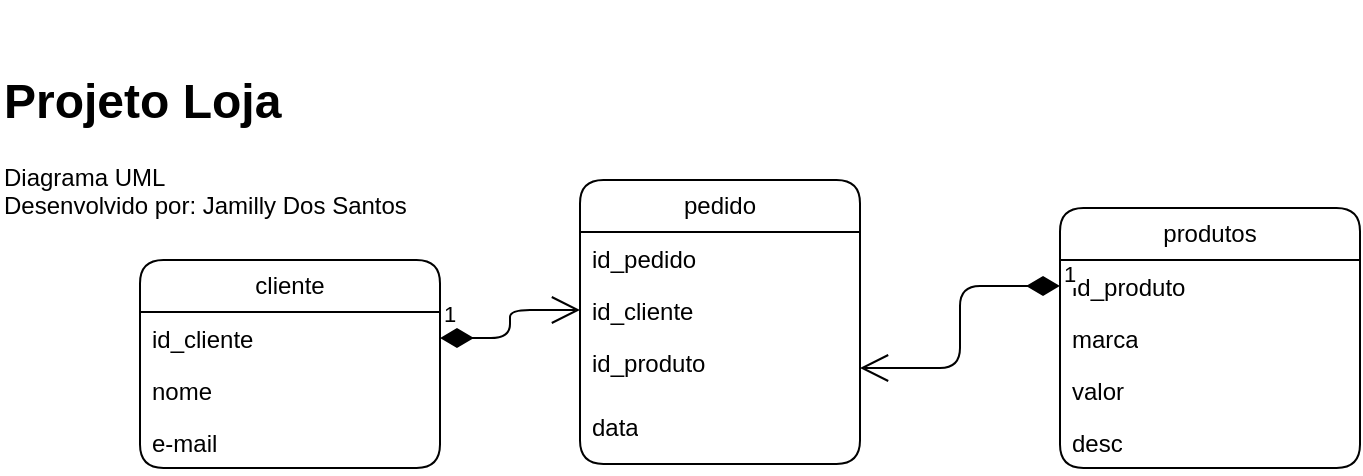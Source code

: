 <mxfile version="26.0.14">
  <diagram name="Página-1" id="1HCaQ4nXtetbDZ-C4bUk">
    <mxGraphModel dx="795" dy="463" grid="1" gridSize="10" guides="1" tooltips="1" connect="1" arrows="1" fold="1" page="1" pageScale="1" pageWidth="827" pageHeight="1169" math="0" shadow="0">
      <root>
        <mxCell id="0" />
        <mxCell id="1" parent="0" />
        <mxCell id="wqirOwqdKsv3tZ25nGpR-2" value="cliente" style="swimlane;fontStyle=0;childLayout=stackLayout;horizontal=1;startSize=26;fillColor=none;horizontalStack=0;resizeParent=1;resizeParentMax=0;resizeLast=0;collapsible=1;marginBottom=0;whiteSpace=wrap;html=1;rounded=1;" vertex="1" parent="1">
          <mxGeometry x="130" y="400" width="150" height="104" as="geometry" />
        </mxCell>
        <mxCell id="wqirOwqdKsv3tZ25nGpR-5" value="id_cliente" style="text;strokeColor=none;fillColor=none;align=left;verticalAlign=top;spacingLeft=4;spacingRight=4;overflow=hidden;rotatable=0;points=[[0,0.5],[1,0.5]];portConstraint=eastwest;whiteSpace=wrap;html=1;rounded=1;" vertex="1" parent="wqirOwqdKsv3tZ25nGpR-2">
          <mxGeometry y="26" width="150" height="26" as="geometry" />
        </mxCell>
        <mxCell id="wqirOwqdKsv3tZ25nGpR-3" value="&lt;div&gt;nome&lt;/div&gt;" style="text;strokeColor=none;fillColor=none;align=left;verticalAlign=top;spacingLeft=4;spacingRight=4;overflow=hidden;rotatable=0;points=[[0,0.5],[1,0.5]];portConstraint=eastwest;whiteSpace=wrap;html=1;rounded=1;" vertex="1" parent="wqirOwqdKsv3tZ25nGpR-2">
          <mxGeometry y="52" width="150" height="26" as="geometry" />
        </mxCell>
        <mxCell id="wqirOwqdKsv3tZ25nGpR-4" value="e-mail" style="text;strokeColor=none;fillColor=none;align=left;verticalAlign=top;spacingLeft=4;spacingRight=4;overflow=hidden;rotatable=0;points=[[0,0.5],[1,0.5]];portConstraint=eastwest;whiteSpace=wrap;html=1;rounded=1;" vertex="1" parent="wqirOwqdKsv3tZ25nGpR-2">
          <mxGeometry y="78" width="150" height="26" as="geometry" />
        </mxCell>
        <mxCell id="wqirOwqdKsv3tZ25nGpR-6" value="pedido" style="swimlane;fontStyle=0;childLayout=stackLayout;horizontal=1;startSize=26;fillColor=none;horizontalStack=0;resizeParent=1;resizeParentMax=0;resizeLast=0;collapsible=1;marginBottom=0;whiteSpace=wrap;html=1;rounded=1;" vertex="1" parent="1">
          <mxGeometry x="350" y="360" width="140" height="142" as="geometry" />
        </mxCell>
        <mxCell id="wqirOwqdKsv3tZ25nGpR-7" value="id_pedido" style="text;strokeColor=none;fillColor=none;align=left;verticalAlign=top;spacingLeft=4;spacingRight=4;overflow=hidden;rotatable=0;points=[[0,0.5],[1,0.5]];portConstraint=eastwest;whiteSpace=wrap;html=1;rounded=1;" vertex="1" parent="wqirOwqdKsv3tZ25nGpR-6">
          <mxGeometry y="26" width="140" height="26" as="geometry" />
        </mxCell>
        <mxCell id="wqirOwqdKsv3tZ25nGpR-8" value="id_cliente" style="text;strokeColor=none;fillColor=none;align=left;verticalAlign=top;spacingLeft=4;spacingRight=4;overflow=hidden;rotatable=0;points=[[0,0.5],[1,0.5]];portConstraint=eastwest;whiteSpace=wrap;html=1;rounded=1;" vertex="1" parent="wqirOwqdKsv3tZ25nGpR-6">
          <mxGeometry y="52" width="140" height="26" as="geometry" />
        </mxCell>
        <mxCell id="wqirOwqdKsv3tZ25nGpR-19" value="id_produto" style="text;strokeColor=none;fillColor=none;align=left;verticalAlign=top;spacingLeft=4;spacingRight=4;overflow=hidden;rotatable=0;points=[[0,0.5],[1,0.5]];portConstraint=eastwest;whiteSpace=wrap;html=1;rounded=1;" vertex="1" parent="wqirOwqdKsv3tZ25nGpR-6">
          <mxGeometry y="78" width="140" height="32" as="geometry" />
        </mxCell>
        <mxCell id="wqirOwqdKsv3tZ25nGpR-9" value="data" style="text;strokeColor=none;fillColor=none;align=left;verticalAlign=top;spacingLeft=4;spacingRight=4;overflow=hidden;rotatable=0;points=[[0,0.5],[1,0.5]];portConstraint=eastwest;whiteSpace=wrap;html=1;rounded=1;" vertex="1" parent="wqirOwqdKsv3tZ25nGpR-6">
          <mxGeometry y="110" width="140" height="32" as="geometry" />
        </mxCell>
        <mxCell id="wqirOwqdKsv3tZ25nGpR-15" value="produtos" style="swimlane;fontStyle=0;childLayout=stackLayout;horizontal=1;startSize=26;fillColor=none;horizontalStack=0;resizeParent=1;resizeParentMax=0;resizeLast=0;collapsible=1;marginBottom=0;whiteSpace=wrap;html=1;rounded=1;" vertex="1" parent="1">
          <mxGeometry x="590" y="374" width="150" height="130" as="geometry" />
        </mxCell>
        <mxCell id="wqirOwqdKsv3tZ25nGpR-16" value="id_produto" style="text;strokeColor=none;fillColor=none;align=left;verticalAlign=top;spacingLeft=4;spacingRight=4;overflow=hidden;rotatable=0;points=[[0,0.5],[1,0.5]];portConstraint=eastwest;whiteSpace=wrap;html=1;rounded=1;" vertex="1" parent="wqirOwqdKsv3tZ25nGpR-15">
          <mxGeometry y="26" width="150" height="26" as="geometry" />
        </mxCell>
        <mxCell id="wqirOwqdKsv3tZ25nGpR-17" value="marca" style="text;strokeColor=none;fillColor=none;align=left;verticalAlign=top;spacingLeft=4;spacingRight=4;overflow=hidden;rotatable=0;points=[[0,0.5],[1,0.5]];portConstraint=eastwest;whiteSpace=wrap;html=1;rounded=1;" vertex="1" parent="wqirOwqdKsv3tZ25nGpR-15">
          <mxGeometry y="52" width="150" height="26" as="geometry" />
        </mxCell>
        <mxCell id="wqirOwqdKsv3tZ25nGpR-18" value="valor" style="text;strokeColor=none;fillColor=none;align=left;verticalAlign=top;spacingLeft=4;spacingRight=4;overflow=hidden;rotatable=0;points=[[0,0.5],[1,0.5]];portConstraint=eastwest;whiteSpace=wrap;html=1;rounded=1;" vertex="1" parent="wqirOwqdKsv3tZ25nGpR-15">
          <mxGeometry y="78" width="150" height="26" as="geometry" />
        </mxCell>
        <mxCell id="wqirOwqdKsv3tZ25nGpR-22" value="desc" style="text;strokeColor=none;fillColor=none;align=left;verticalAlign=top;spacingLeft=4;spacingRight=4;overflow=hidden;rotatable=0;points=[[0,0.5],[1,0.5]];portConstraint=eastwest;whiteSpace=wrap;html=1;rounded=1;" vertex="1" parent="wqirOwqdKsv3tZ25nGpR-15">
          <mxGeometry y="104" width="150" height="26" as="geometry" />
        </mxCell>
        <mxCell id="wqirOwqdKsv3tZ25nGpR-23" value="1" style="endArrow=open;html=1;endSize=12;startArrow=diamondThin;startSize=14;startFill=1;edgeStyle=orthogonalEdgeStyle;align=left;verticalAlign=bottom;rounded=1;exitX=1;exitY=0.5;exitDx=0;exitDy=0;" edge="1" parent="1" source="wqirOwqdKsv3tZ25nGpR-5" target="wqirOwqdKsv3tZ25nGpR-8">
          <mxGeometry x="-1" y="3" relative="1" as="geometry">
            <mxPoint x="270" y="438.5" as="sourcePoint" />
            <mxPoint x="430" y="438.5" as="targetPoint" />
          </mxGeometry>
        </mxCell>
        <mxCell id="wqirOwqdKsv3tZ25nGpR-26" value="&lt;h1 style=&quot;margin-top: 0px;&quot;&gt;&lt;br&gt;&lt;/h1&gt;" style="text;html=1;whiteSpace=wrap;overflow=hidden;rounded=0;" vertex="1" parent="1">
          <mxGeometry x="60" y="270" width="180" height="120" as="geometry" />
        </mxCell>
        <mxCell id="wqirOwqdKsv3tZ25nGpR-27" value="1" style="endArrow=open;html=1;endSize=12;startArrow=diamondThin;startSize=14;startFill=1;edgeStyle=orthogonalEdgeStyle;align=left;verticalAlign=bottom;rounded=1;exitX=0;exitY=0.5;exitDx=0;exitDy=0;entryX=1;entryY=0.5;entryDx=0;entryDy=0;" edge="1" parent="1" source="wqirOwqdKsv3tZ25nGpR-16" target="wqirOwqdKsv3tZ25nGpR-19">
          <mxGeometry x="-1" y="3" relative="1" as="geometry">
            <mxPoint x="380" y="585" as="sourcePoint" />
            <mxPoint x="550" y="560" as="targetPoint" />
          </mxGeometry>
        </mxCell>
        <mxCell id="wqirOwqdKsv3tZ25nGpR-29" value="&lt;h1 style=&quot;margin-top: 0px;&quot;&gt;Projeto Loja&lt;/h1&gt;&lt;div&gt;Diagrama UML&lt;/div&gt;&lt;div&gt;Desenvolvido por: Jamilly Dos Santos&lt;/div&gt;" style="text;html=1;whiteSpace=wrap;overflow=hidden;rounded=0;" vertex="1" parent="1">
          <mxGeometry x="60" y="300" width="280" height="90" as="geometry" />
        </mxCell>
      </root>
    </mxGraphModel>
  </diagram>
</mxfile>
